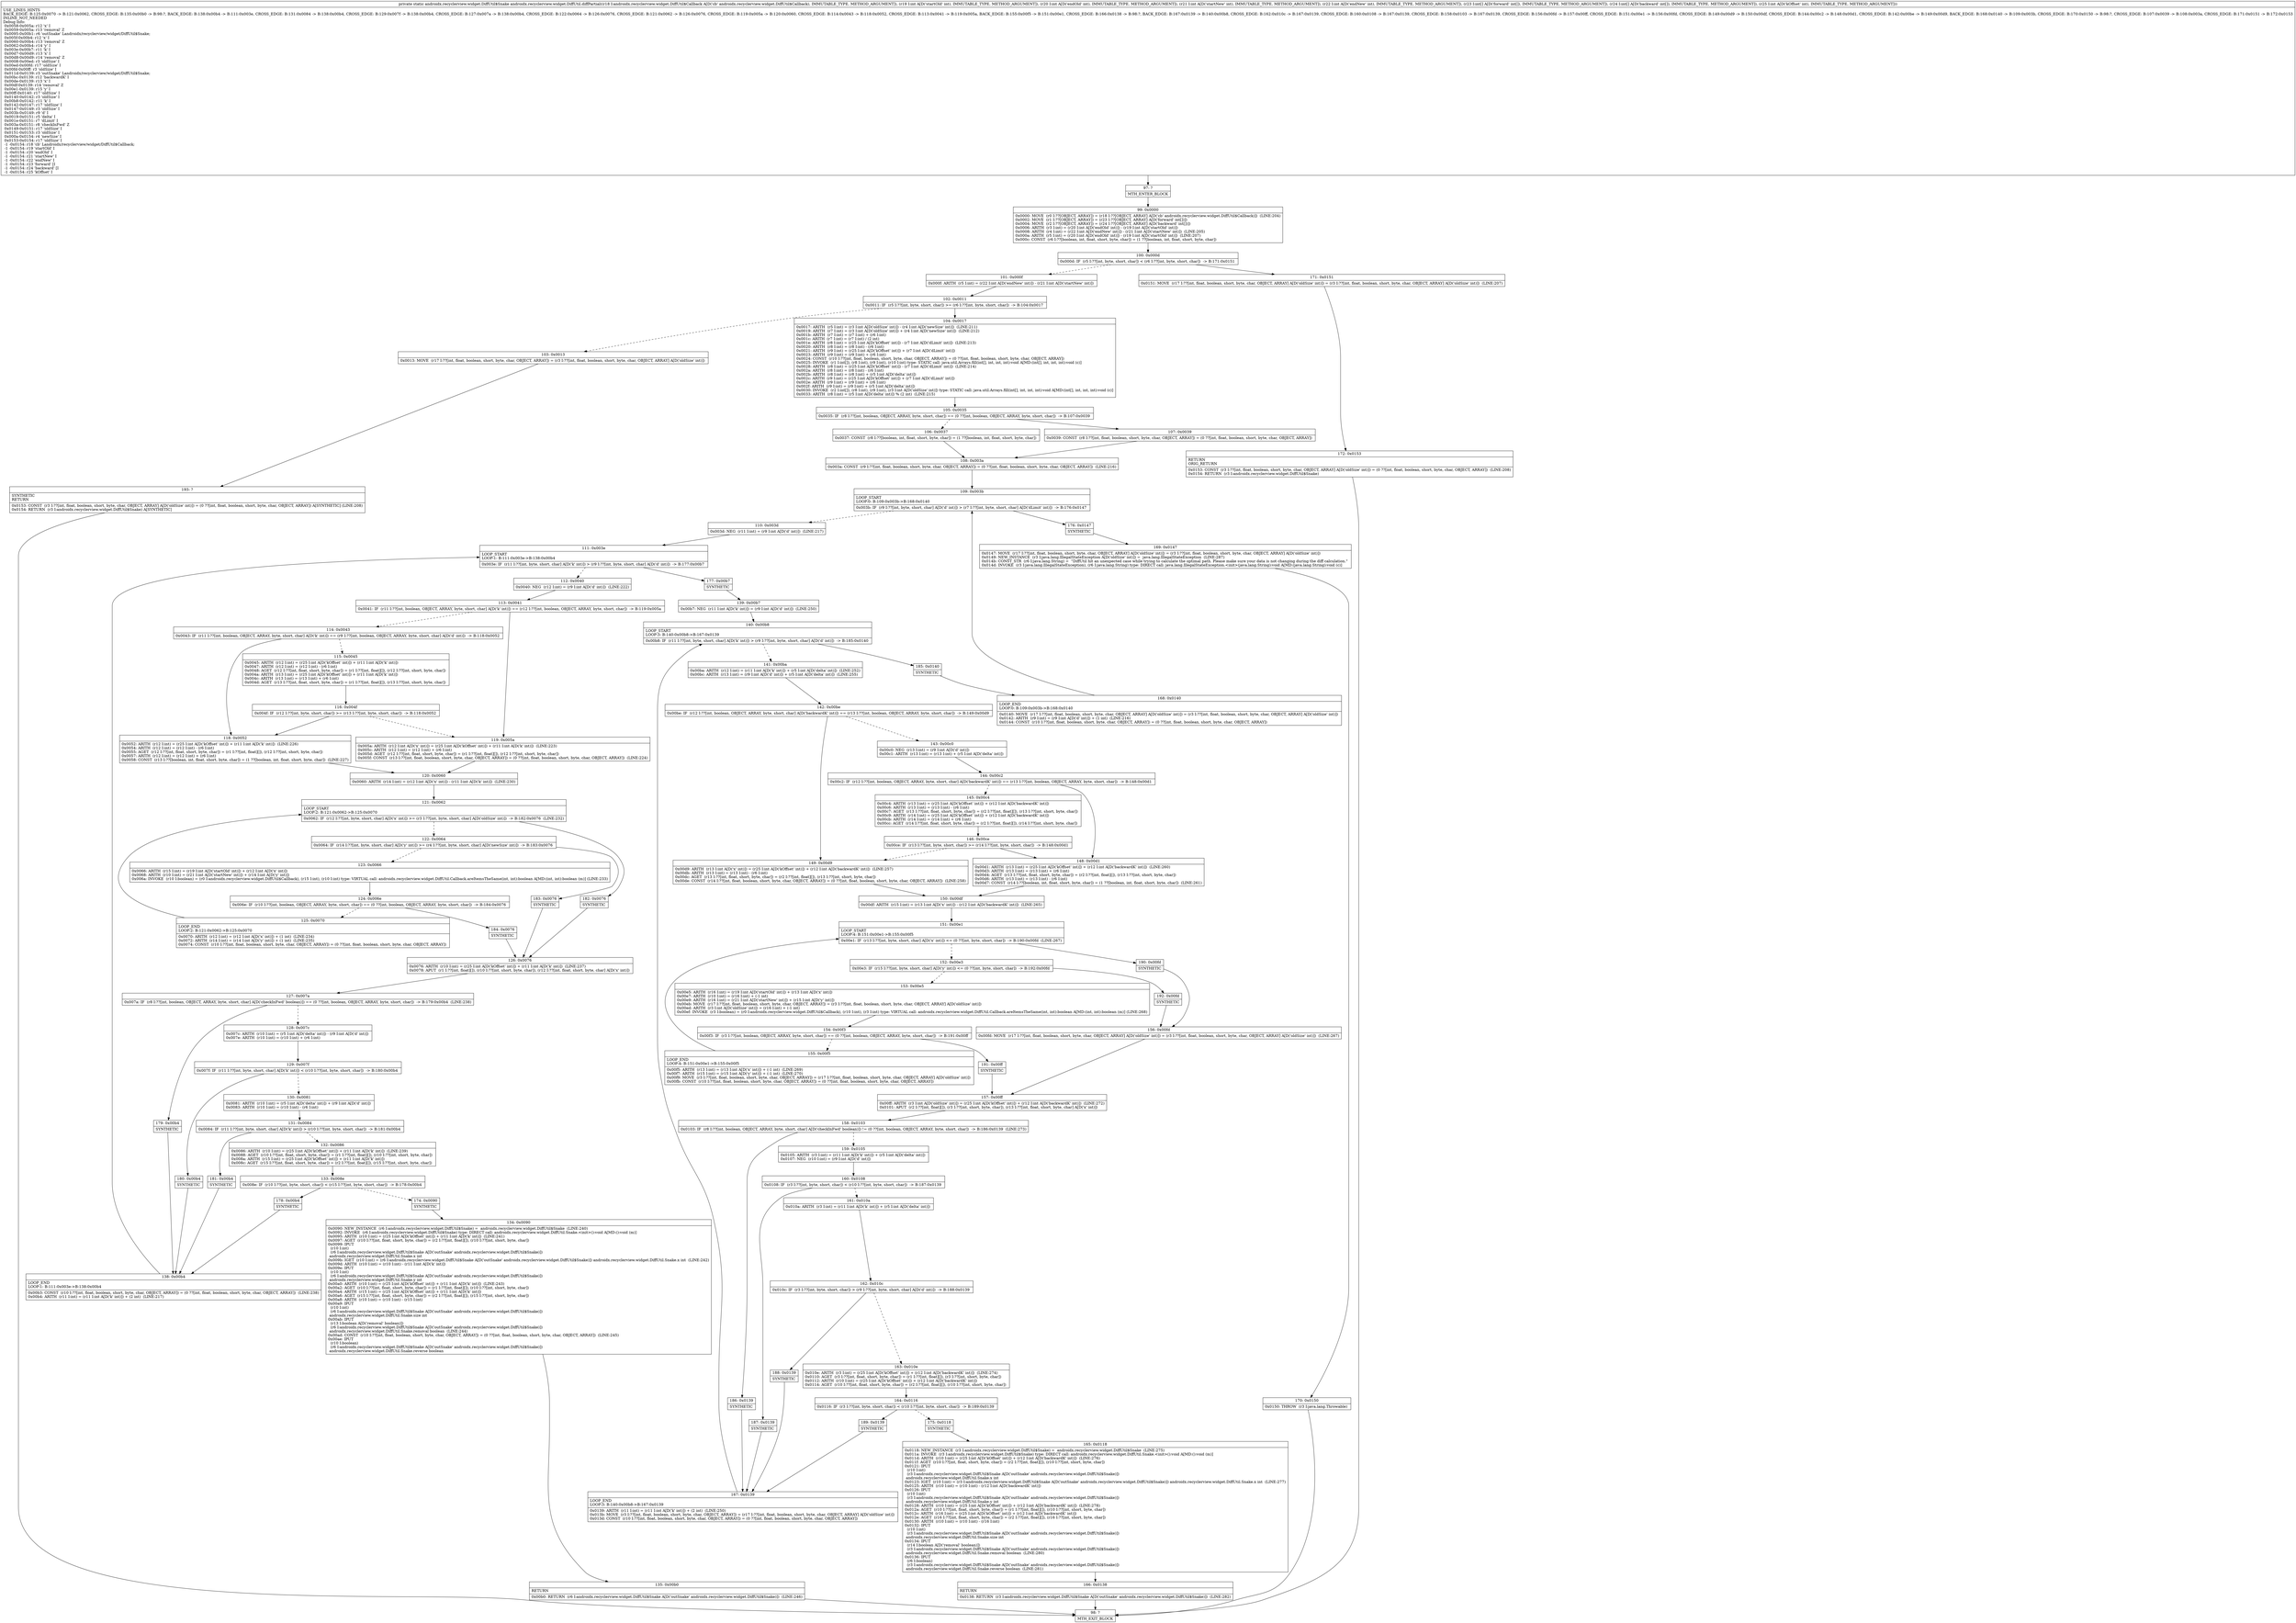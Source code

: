 digraph "CFG forandroidx.recyclerview.widget.DiffUtil.diffPartial(Landroidx\/recyclerview\/widget\/DiffUtil$Callback;IIII[I[II)Landroidx\/recyclerview\/widget\/DiffUtil$Snake;" {
Node_97 [shape=record,label="{97\:\ ?|MTH_ENTER_BLOCK\l}"];
Node_99 [shape=record,label="{99\:\ 0x0000|0x0000: MOVE  (r0 I:??[OBJECT, ARRAY]) = (r18 I:??[OBJECT, ARRAY] A[D('cb' androidx.recyclerview.widget.DiffUtil$Callback)])  (LINE:204)\l0x0002: MOVE  (r1 I:??[OBJECT, ARRAY]) = (r23 I:??[OBJECT, ARRAY] A[D('forward' int[])]) \l0x0004: MOVE  (r2 I:??[OBJECT, ARRAY]) = (r24 I:??[OBJECT, ARRAY] A[D('backward' int[])]) \l0x0006: ARITH  (r3 I:int) = (r20 I:int A[D('endOld' int)]) \- (r19 I:int A[D('startOld' int)]) \l0x0008: ARITH  (r4 I:int) = (r22 I:int A[D('endNew' int)]) \- (r21 I:int A[D('startNew' int)])  (LINE:205)\l0x000a: ARITH  (r5 I:int) = (r20 I:int A[D('endOld' int)]) \- (r19 I:int A[D('startOld' int)])  (LINE:207)\l0x000c: CONST  (r6 I:??[boolean, int, float, short, byte, char]) = (1 ??[boolean, int, float, short, byte, char]) \l}"];
Node_100 [shape=record,label="{100\:\ 0x000d|0x000d: IF  (r5 I:??[int, byte, short, char]) \< (r6 I:??[int, byte, short, char])  \-\> B:171:0x0151 \l}"];
Node_101 [shape=record,label="{101\:\ 0x000f|0x000f: ARITH  (r5 I:int) = (r22 I:int A[D('endNew' int)]) \- (r21 I:int A[D('startNew' int)]) \l}"];
Node_102 [shape=record,label="{102\:\ 0x0011|0x0011: IF  (r5 I:??[int, byte, short, char]) \>= (r6 I:??[int, byte, short, char])  \-\> B:104:0x0017 \l}"];
Node_103 [shape=record,label="{103\:\ 0x0013|0x0013: MOVE  (r17 I:??[int, float, boolean, short, byte, char, OBJECT, ARRAY]) = (r3 I:??[int, float, boolean, short, byte, char, OBJECT, ARRAY] A[D('oldSize' int)]) \l}"];
Node_193 [shape=record,label="{193\:\ ?|SYNTHETIC\lRETURN\l|0x0153: CONST  (r3 I:??[int, float, boolean, short, byte, char, OBJECT, ARRAY] A[D('oldSize' int)]) = (0 ??[int, float, boolean, short, byte, char, OBJECT, ARRAY]) A[SYNTHETIC] (LINE:208)\l0x0154: RETURN  (r3 I:androidx.recyclerview.widget.DiffUtil$Snake) A[SYNTHETIC]\l}"];
Node_98 [shape=record,label="{98\:\ ?|MTH_EXIT_BLOCK\l}"];
Node_104 [shape=record,label="{104\:\ 0x0017|0x0017: ARITH  (r5 I:int) = (r3 I:int A[D('oldSize' int)]) \- (r4 I:int A[D('newSize' int)])  (LINE:211)\l0x0019: ARITH  (r7 I:int) = (r3 I:int A[D('oldSize' int)]) + (r4 I:int A[D('newSize' int)])  (LINE:212)\l0x001b: ARITH  (r7 I:int) = (r7 I:int) + (r6 I:int) \l0x001c: ARITH  (r7 I:int) = (r7 I:int) \/ (2 int) \l0x001e: ARITH  (r8 I:int) = (r25 I:int A[D('kOffset' int)]) \- (r7 I:int A[D('dLimit' int)])  (LINE:213)\l0x0020: ARITH  (r8 I:int) = (r8 I:int) \- (r6 I:int) \l0x0021: ARITH  (r9 I:int) = (r25 I:int A[D('kOffset' int)]) + (r7 I:int A[D('dLimit' int)]) \l0x0023: ARITH  (r9 I:int) = (r9 I:int) + (r6 I:int) \l0x0024: CONST  (r10 I:??[int, float, boolean, short, byte, char, OBJECT, ARRAY]) = (0 ??[int, float, boolean, short, byte, char, OBJECT, ARRAY]) \l0x0025: INVOKE  (r1 I:int[]), (r8 I:int), (r9 I:int), (r10 I:int) type: STATIC call: java.util.Arrays.fill(int[], int, int, int):void A[MD:(int[], int, int, int):void (c)]\l0x0028: ARITH  (r8 I:int) = (r25 I:int A[D('kOffset' int)]) \- (r7 I:int A[D('dLimit' int)])  (LINE:214)\l0x002a: ARITH  (r8 I:int) = (r8 I:int) \- (r6 I:int) \l0x002b: ARITH  (r8 I:int) = (r8 I:int) + (r5 I:int A[D('delta' int)]) \l0x002c: ARITH  (r9 I:int) = (r25 I:int A[D('kOffset' int)]) + (r7 I:int A[D('dLimit' int)]) \l0x002e: ARITH  (r9 I:int) = (r9 I:int) + (r6 I:int) \l0x002f: ARITH  (r9 I:int) = (r9 I:int) + (r5 I:int A[D('delta' int)]) \l0x0030: INVOKE  (r2 I:int[]), (r8 I:int), (r9 I:int), (r3 I:int A[D('oldSize' int)]) type: STATIC call: java.util.Arrays.fill(int[], int, int, int):void A[MD:(int[], int, int, int):void (c)]\l0x0033: ARITH  (r8 I:int) = (r5 I:int A[D('delta' int)]) % (2 int)  (LINE:215)\l}"];
Node_105 [shape=record,label="{105\:\ 0x0035|0x0035: IF  (r8 I:??[int, boolean, OBJECT, ARRAY, byte, short, char]) == (0 ??[int, boolean, OBJECT, ARRAY, byte, short, char])  \-\> B:107:0x0039 \l}"];
Node_106 [shape=record,label="{106\:\ 0x0037|0x0037: CONST  (r8 I:??[boolean, int, float, short, byte, char]) = (1 ??[boolean, int, float, short, byte, char]) \l}"];
Node_108 [shape=record,label="{108\:\ 0x003a|0x003a: CONST  (r9 I:??[int, float, boolean, short, byte, char, OBJECT, ARRAY]) = (0 ??[int, float, boolean, short, byte, char, OBJECT, ARRAY])  (LINE:216)\l}"];
Node_109 [shape=record,label="{109\:\ 0x003b|LOOP_START\lLOOP:0: B:109:0x003b\-\>B:168:0x0140\l|0x003b: IF  (r9 I:??[int, byte, short, char] A[D('d' int)]) \> (r7 I:??[int, byte, short, char] A[D('dLimit' int)])  \-\> B:176:0x0147 \l}"];
Node_110 [shape=record,label="{110\:\ 0x003d|0x003d: NEG  (r11 I:int) = (r9 I:int A[D('d' int)])  (LINE:217)\l}"];
Node_111 [shape=record,label="{111\:\ 0x003e|LOOP_START\lLOOP:1: B:111:0x003e\-\>B:138:0x00b4\l|0x003e: IF  (r11 I:??[int, byte, short, char] A[D('k' int)]) \> (r9 I:??[int, byte, short, char] A[D('d' int)])  \-\> B:177:0x00b7 \l}"];
Node_112 [shape=record,label="{112\:\ 0x0040|0x0040: NEG  (r12 I:int) = (r9 I:int A[D('d' int)])  (LINE:222)\l}"];
Node_113 [shape=record,label="{113\:\ 0x0041|0x0041: IF  (r11 I:??[int, boolean, OBJECT, ARRAY, byte, short, char] A[D('k' int)]) == (r12 I:??[int, boolean, OBJECT, ARRAY, byte, short, char])  \-\> B:119:0x005a \l}"];
Node_114 [shape=record,label="{114\:\ 0x0043|0x0043: IF  (r11 I:??[int, boolean, OBJECT, ARRAY, byte, short, char] A[D('k' int)]) == (r9 I:??[int, boolean, OBJECT, ARRAY, byte, short, char] A[D('d' int)])  \-\> B:118:0x0052 \l}"];
Node_115 [shape=record,label="{115\:\ 0x0045|0x0045: ARITH  (r12 I:int) = (r25 I:int A[D('kOffset' int)]) + (r11 I:int A[D('k' int)]) \l0x0047: ARITH  (r12 I:int) = (r12 I:int) \- (r6 I:int) \l0x0048: AGET  (r12 I:??[int, float, short, byte, char]) = (r1 I:??[int, float][]), (r12 I:??[int, short, byte, char]) \l0x004a: ARITH  (r13 I:int) = (r25 I:int A[D('kOffset' int)]) + (r11 I:int A[D('k' int)]) \l0x004c: ARITH  (r13 I:int) = (r13 I:int) + (r6 I:int) \l0x004d: AGET  (r13 I:??[int, float, short, byte, char]) = (r1 I:??[int, float][]), (r13 I:??[int, short, byte, char]) \l}"];
Node_116 [shape=record,label="{116\:\ 0x004f|0x004f: IF  (r12 I:??[int, byte, short, char]) \>= (r13 I:??[int, byte, short, char])  \-\> B:118:0x0052 \l}"];
Node_118 [shape=record,label="{118\:\ 0x0052|0x0052: ARITH  (r12 I:int) = (r25 I:int A[D('kOffset' int)]) + (r11 I:int A[D('k' int)])  (LINE:226)\l0x0054: ARITH  (r12 I:int) = (r12 I:int) \- (r6 I:int) \l0x0055: AGET  (r12 I:??[int, float, short, byte, char]) = (r1 I:??[int, float][]), (r12 I:??[int, short, byte, char]) \l0x0057: ARITH  (r12 I:int) = (r12 I:int) + (r6 I:int) \l0x0058: CONST  (r13 I:??[boolean, int, float, short, byte, char]) = (1 ??[boolean, int, float, short, byte, char])  (LINE:227)\l}"];
Node_120 [shape=record,label="{120\:\ 0x0060|0x0060: ARITH  (r14 I:int) = (r12 I:int A[D('x' int)]) \- (r11 I:int A[D('k' int)])  (LINE:230)\l}"];
Node_121 [shape=record,label="{121\:\ 0x0062|LOOP_START\lLOOP:2: B:121:0x0062\-\>B:125:0x0070\l|0x0062: IF  (r12 I:??[int, byte, short, char] A[D('x' int)]) \>= (r3 I:??[int, byte, short, char] A[D('oldSize' int)])  \-\> B:182:0x0076  (LINE:232)\l}"];
Node_122 [shape=record,label="{122\:\ 0x0064|0x0064: IF  (r14 I:??[int, byte, short, char] A[D('y' int)]) \>= (r4 I:??[int, byte, short, char] A[D('newSize' int)])  \-\> B:183:0x0076 \l}"];
Node_123 [shape=record,label="{123\:\ 0x0066|0x0066: ARITH  (r15 I:int) = (r19 I:int A[D('startOld' int)]) + (r12 I:int A[D('x' int)]) \l0x0068: ARITH  (r10 I:int) = (r21 I:int A[D('startNew' int)]) + (r14 I:int A[D('y' int)]) \l0x006a: INVOKE  (r10 I:boolean) = (r0 I:androidx.recyclerview.widget.DiffUtil$Callback), (r15 I:int), (r10 I:int) type: VIRTUAL call: androidx.recyclerview.widget.DiffUtil.Callback.areItemsTheSame(int, int):boolean A[MD:(int, int):boolean (m)] (LINE:233)\l}"];
Node_124 [shape=record,label="{124\:\ 0x006e|0x006e: IF  (r10 I:??[int, boolean, OBJECT, ARRAY, byte, short, char]) == (0 ??[int, boolean, OBJECT, ARRAY, byte, short, char])  \-\> B:184:0x0076 \l}"];
Node_125 [shape=record,label="{125\:\ 0x0070|LOOP_END\lLOOP:2: B:121:0x0062\-\>B:125:0x0070\l|0x0070: ARITH  (r12 I:int) = (r12 I:int A[D('x' int)]) + (1 int)  (LINE:234)\l0x0072: ARITH  (r14 I:int) = (r14 I:int A[D('y' int)]) + (1 int)  (LINE:235)\l0x0074: CONST  (r10 I:??[int, float, boolean, short, byte, char, OBJECT, ARRAY]) = (0 ??[int, float, boolean, short, byte, char, OBJECT, ARRAY]) \l}"];
Node_184 [shape=record,label="{184\:\ 0x0076|SYNTHETIC\l}"];
Node_126 [shape=record,label="{126\:\ 0x0076|0x0076: ARITH  (r10 I:int) = (r25 I:int A[D('kOffset' int)]) + (r11 I:int A[D('k' int)])  (LINE:237)\l0x0078: APUT  (r1 I:??[int, float][]), (r10 I:??[int, short, byte, char]), (r12 I:??[int, float, short, byte, char] A[D('x' int)]) \l}"];
Node_127 [shape=record,label="{127\:\ 0x007a|0x007a: IF  (r8 I:??[int, boolean, OBJECT, ARRAY, byte, short, char] A[D('checkInFwd' boolean)]) == (0 ??[int, boolean, OBJECT, ARRAY, byte, short, char])  \-\> B:179:0x00b4  (LINE:238)\l}"];
Node_128 [shape=record,label="{128\:\ 0x007c|0x007c: ARITH  (r10 I:int) = (r5 I:int A[D('delta' int)]) \- (r9 I:int A[D('d' int)]) \l0x007e: ARITH  (r10 I:int) = (r10 I:int) + (r6 I:int) \l}"];
Node_129 [shape=record,label="{129\:\ 0x007f|0x007f: IF  (r11 I:??[int, byte, short, char] A[D('k' int)]) \< (r10 I:??[int, byte, short, char])  \-\> B:180:0x00b4 \l}"];
Node_130 [shape=record,label="{130\:\ 0x0081|0x0081: ARITH  (r10 I:int) = (r5 I:int A[D('delta' int)]) + (r9 I:int A[D('d' int)]) \l0x0083: ARITH  (r10 I:int) = (r10 I:int) \- (r6 I:int) \l}"];
Node_131 [shape=record,label="{131\:\ 0x0084|0x0084: IF  (r11 I:??[int, byte, short, char] A[D('k' int)]) \> (r10 I:??[int, byte, short, char])  \-\> B:181:0x00b4 \l}"];
Node_132 [shape=record,label="{132\:\ 0x0086|0x0086: ARITH  (r10 I:int) = (r25 I:int A[D('kOffset' int)]) + (r11 I:int A[D('k' int)])  (LINE:239)\l0x0088: AGET  (r10 I:??[int, float, short, byte, char]) = (r1 I:??[int, float][]), (r10 I:??[int, short, byte, char]) \l0x008a: ARITH  (r15 I:int) = (r25 I:int A[D('kOffset' int)]) + (r11 I:int A[D('k' int)]) \l0x008c: AGET  (r15 I:??[int, float, short, byte, char]) = (r2 I:??[int, float][]), (r15 I:??[int, short, byte, char]) \l}"];
Node_133 [shape=record,label="{133\:\ 0x008e|0x008e: IF  (r10 I:??[int, byte, short, char]) \< (r15 I:??[int, byte, short, char])  \-\> B:178:0x00b4 \l}"];
Node_174 [shape=record,label="{174\:\ 0x0090|SYNTHETIC\l}"];
Node_134 [shape=record,label="{134\:\ 0x0090|0x0090: NEW_INSTANCE  (r6 I:androidx.recyclerview.widget.DiffUtil$Snake) =  androidx.recyclerview.widget.DiffUtil$Snake  (LINE:240)\l0x0092: INVOKE  (r6 I:androidx.recyclerview.widget.DiffUtil$Snake) type: DIRECT call: androidx.recyclerview.widget.DiffUtil.Snake.\<init\>():void A[MD:():void (m)]\l0x0095: ARITH  (r10 I:int) = (r25 I:int A[D('kOffset' int)]) + (r11 I:int A[D('k' int)])  (LINE:241)\l0x0097: AGET  (r10 I:??[int, float, short, byte, char]) = (r2 I:??[int, float][]), (r10 I:??[int, short, byte, char]) \l0x0099: IPUT  \l  (r10 I:int)\l  (r6 I:androidx.recyclerview.widget.DiffUtil$Snake A[D('outSnake' androidx.recyclerview.widget.DiffUtil$Snake)])\l androidx.recyclerview.widget.DiffUtil.Snake.x int \l0x009b: IGET  (r10 I:int) = (r6 I:androidx.recyclerview.widget.DiffUtil$Snake A[D('outSnake' androidx.recyclerview.widget.DiffUtil$Snake)]) androidx.recyclerview.widget.DiffUtil.Snake.x int  (LINE:242)\l0x009d: ARITH  (r10 I:int) = (r10 I:int) \- (r11 I:int A[D('k' int)]) \l0x009e: IPUT  \l  (r10 I:int)\l  (r6 I:androidx.recyclerview.widget.DiffUtil$Snake A[D('outSnake' androidx.recyclerview.widget.DiffUtil$Snake)])\l androidx.recyclerview.widget.DiffUtil.Snake.y int \l0x00a0: ARITH  (r10 I:int) = (r25 I:int A[D('kOffset' int)]) + (r11 I:int A[D('k' int)])  (LINE:243)\l0x00a2: AGET  (r10 I:??[int, float, short, byte, char]) = (r1 I:??[int, float][]), (r10 I:??[int, short, byte, char]) \l0x00a4: ARITH  (r15 I:int) = (r25 I:int A[D('kOffset' int)]) + (r11 I:int A[D('k' int)]) \l0x00a6: AGET  (r15 I:??[int, float, short, byte, char]) = (r2 I:??[int, float][]), (r15 I:??[int, short, byte, char]) \l0x00a8: ARITH  (r10 I:int) = (r10 I:int) \- (r15 I:int) \l0x00a9: IPUT  \l  (r10 I:int)\l  (r6 I:androidx.recyclerview.widget.DiffUtil$Snake A[D('outSnake' androidx.recyclerview.widget.DiffUtil$Snake)])\l androidx.recyclerview.widget.DiffUtil.Snake.size int \l0x00ab: IPUT  \l  (r13 I:boolean A[D('removal' boolean)])\l  (r6 I:androidx.recyclerview.widget.DiffUtil$Snake A[D('outSnake' androidx.recyclerview.widget.DiffUtil$Snake)])\l androidx.recyclerview.widget.DiffUtil.Snake.removal boolean  (LINE:244)\l0x00ad: CONST  (r10 I:??[int, float, boolean, short, byte, char, OBJECT, ARRAY]) = (0 ??[int, float, boolean, short, byte, char, OBJECT, ARRAY])  (LINE:245)\l0x00ae: IPUT  \l  (r10 I:boolean)\l  (r6 I:androidx.recyclerview.widget.DiffUtil$Snake A[D('outSnake' androidx.recyclerview.widget.DiffUtil$Snake)])\l androidx.recyclerview.widget.DiffUtil.Snake.reverse boolean \l}"];
Node_135 [shape=record,label="{135\:\ 0x00b0|RETURN\l|0x00b0: RETURN  (r6 I:androidx.recyclerview.widget.DiffUtil$Snake A[D('outSnake' androidx.recyclerview.widget.DiffUtil$Snake)])  (LINE:246)\l}"];
Node_178 [shape=record,label="{178\:\ 0x00b4|SYNTHETIC\l}"];
Node_138 [shape=record,label="{138\:\ 0x00b4|LOOP_END\lLOOP:1: B:111:0x003e\-\>B:138:0x00b4\l|0x00b3: CONST  (r10 I:??[int, float, boolean, short, byte, char, OBJECT, ARRAY]) = (0 ??[int, float, boolean, short, byte, char, OBJECT, ARRAY])  (LINE:238)\l0x00b4: ARITH  (r11 I:int) = (r11 I:int A[D('k' int)]) + (2 int)  (LINE:217)\l}"];
Node_181 [shape=record,label="{181\:\ 0x00b4|SYNTHETIC\l}"];
Node_180 [shape=record,label="{180\:\ 0x00b4|SYNTHETIC\l}"];
Node_179 [shape=record,label="{179\:\ 0x00b4|SYNTHETIC\l}"];
Node_183 [shape=record,label="{183\:\ 0x0076|SYNTHETIC\l}"];
Node_182 [shape=record,label="{182\:\ 0x0076|SYNTHETIC\l}"];
Node_119 [shape=record,label="{119\:\ 0x005a|0x005a: ARITH  (r12 I:int A[D('x' int)]) = (r25 I:int A[D('kOffset' int)]) + (r11 I:int A[D('k' int)])  (LINE:223)\l0x005c: ARITH  (r12 I:int) = (r12 I:int) + (r6 I:int) \l0x005d: AGET  (r12 I:??[int, float, short, byte, char]) = (r1 I:??[int, float][]), (r12 I:??[int, short, byte, char]) \l0x005f: CONST  (r13 I:??[int, float, boolean, short, byte, char, OBJECT, ARRAY]) = (0 ??[int, float, boolean, short, byte, char, OBJECT, ARRAY])  (LINE:224)\l}"];
Node_177 [shape=record,label="{177\:\ 0x00b7|SYNTHETIC\l}"];
Node_139 [shape=record,label="{139\:\ 0x00b7|0x00b7: NEG  (r11 I:int A[D('k' int)]) = (r9 I:int A[D('d' int)])  (LINE:250)\l}"];
Node_140 [shape=record,label="{140\:\ 0x00b8|LOOP_START\lLOOP:3: B:140:0x00b8\-\>B:167:0x0139\l|0x00b8: IF  (r11 I:??[int, byte, short, char] A[D('k' int)]) \> (r9 I:??[int, byte, short, char] A[D('d' int)])  \-\> B:185:0x0140 \l}"];
Node_141 [shape=record,label="{141\:\ 0x00ba|0x00ba: ARITH  (r12 I:int) = (r11 I:int A[D('k' int)]) + (r5 I:int A[D('delta' int)])  (LINE:252)\l0x00bc: ARITH  (r13 I:int) = (r9 I:int A[D('d' int)]) + (r5 I:int A[D('delta' int)])  (LINE:255)\l}"];
Node_142 [shape=record,label="{142\:\ 0x00be|0x00be: IF  (r12 I:??[int, boolean, OBJECT, ARRAY, byte, short, char] A[D('backwardK' int)]) == (r13 I:??[int, boolean, OBJECT, ARRAY, byte, short, char])  \-\> B:149:0x00d9 \l}"];
Node_143 [shape=record,label="{143\:\ 0x00c0|0x00c0: NEG  (r13 I:int) = (r9 I:int A[D('d' int)]) \l0x00c1: ARITH  (r13 I:int) = (r13 I:int) + (r5 I:int A[D('delta' int)]) \l}"];
Node_144 [shape=record,label="{144\:\ 0x00c2|0x00c2: IF  (r12 I:??[int, boolean, OBJECT, ARRAY, byte, short, char] A[D('backwardK' int)]) == (r13 I:??[int, boolean, OBJECT, ARRAY, byte, short, char])  \-\> B:148:0x00d1 \l}"];
Node_145 [shape=record,label="{145\:\ 0x00c4|0x00c4: ARITH  (r13 I:int) = (r25 I:int A[D('kOffset' int)]) + (r12 I:int A[D('backwardK' int)]) \l0x00c6: ARITH  (r13 I:int) = (r13 I:int) \- (r6 I:int) \l0x00c7: AGET  (r13 I:??[int, float, short, byte, char]) = (r2 I:??[int, float][]), (r13 I:??[int, short, byte, char]) \l0x00c9: ARITH  (r14 I:int) = (r25 I:int A[D('kOffset' int)]) + (r12 I:int A[D('backwardK' int)]) \l0x00cb: ARITH  (r14 I:int) = (r14 I:int) + (r6 I:int) \l0x00cc: AGET  (r14 I:??[int, float, short, byte, char]) = (r2 I:??[int, float][]), (r14 I:??[int, short, byte, char]) \l}"];
Node_146 [shape=record,label="{146\:\ 0x00ce|0x00ce: IF  (r13 I:??[int, byte, short, char]) \>= (r14 I:??[int, byte, short, char])  \-\> B:148:0x00d1 \l}"];
Node_148 [shape=record,label="{148\:\ 0x00d1|0x00d1: ARITH  (r13 I:int) = (r25 I:int A[D('kOffset' int)]) + (r12 I:int A[D('backwardK' int)])  (LINE:260)\l0x00d3: ARITH  (r13 I:int) = (r13 I:int) + (r6 I:int) \l0x00d4: AGET  (r13 I:??[int, float, short, byte, char]) = (r2 I:??[int, float][]), (r13 I:??[int, short, byte, char]) \l0x00d6: ARITH  (r13 I:int) = (r13 I:int) \- (r6 I:int) \l0x00d7: CONST  (r14 I:??[boolean, int, float, short, byte, char]) = (1 ??[boolean, int, float, short, byte, char])  (LINE:261)\l}"];
Node_150 [shape=record,label="{150\:\ 0x00df|0x00df: ARITH  (r15 I:int) = (r13 I:int A[D('x' int)]) \- (r12 I:int A[D('backwardK' int)])  (LINE:265)\l}"];
Node_151 [shape=record,label="{151\:\ 0x00e1|LOOP_START\lLOOP:4: B:151:0x00e1\-\>B:155:0x00f5\l|0x00e1: IF  (r13 I:??[int, byte, short, char] A[D('x' int)]) \<= (0 ??[int, byte, short, char])  \-\> B:190:0x00fd  (LINE:267)\l}"];
Node_152 [shape=record,label="{152\:\ 0x00e3|0x00e3: IF  (r15 I:??[int, byte, short, char] A[D('y' int)]) \<= (0 ??[int, byte, short, char])  \-\> B:192:0x00fd \l}"];
Node_153 [shape=record,label="{153\:\ 0x00e5|0x00e5: ARITH  (r16 I:int) = (r19 I:int A[D('startOld' int)]) + (r13 I:int A[D('x' int)]) \l0x00e7: ARITH  (r10 I:int) = (r16 I:int) + (\-1 int) \l0x00e9: ARITH  (r16 I:int) = (r21 I:int A[D('startNew' int)]) + (r15 I:int A[D('y' int)]) \l0x00eb: MOVE  (r17 I:??[int, float, boolean, short, byte, char, OBJECT, ARRAY]) = (r3 I:??[int, float, boolean, short, byte, char, OBJECT, ARRAY] A[D('oldSize' int)]) \l0x00ed: ARITH  (r3 I:int A[D('oldSize' int)]) = (r16 I:int) + (\-1 int) \l0x00ef: INVOKE  (r3 I:boolean) = (r0 I:androidx.recyclerview.widget.DiffUtil$Callback), (r10 I:int), (r3 I:int) type: VIRTUAL call: androidx.recyclerview.widget.DiffUtil.Callback.areItemsTheSame(int, int):boolean A[MD:(int, int):boolean (m)] (LINE:268)\l}"];
Node_154 [shape=record,label="{154\:\ 0x00f3|0x00f3: IF  (r3 I:??[int, boolean, OBJECT, ARRAY, byte, short, char]) == (0 ??[int, boolean, OBJECT, ARRAY, byte, short, char])  \-\> B:191:0x00ff \l}"];
Node_155 [shape=record,label="{155\:\ 0x00f5|LOOP_END\lLOOP:4: B:151:0x00e1\-\>B:155:0x00f5\l|0x00f5: ARITH  (r13 I:int) = (r13 I:int A[D('x' int)]) + (\-1 int)  (LINE:269)\l0x00f7: ARITH  (r15 I:int) = (r15 I:int A[D('y' int)]) + (\-1 int)  (LINE:270)\l0x00f9: MOVE  (r3 I:??[int, float, boolean, short, byte, char, OBJECT, ARRAY]) = (r17 I:??[int, float, boolean, short, byte, char, OBJECT, ARRAY] A[D('oldSize' int)]) \l0x00fb: CONST  (r10 I:??[int, float, boolean, short, byte, char, OBJECT, ARRAY]) = (0 ??[int, float, boolean, short, byte, char, OBJECT, ARRAY]) \l}"];
Node_191 [shape=record,label="{191\:\ 0x00ff|SYNTHETIC\l}"];
Node_157 [shape=record,label="{157\:\ 0x00ff|0x00ff: ARITH  (r3 I:int A[D('oldSize' int)]) = (r25 I:int A[D('kOffset' int)]) + (r12 I:int A[D('backwardK' int)])  (LINE:272)\l0x0101: APUT  (r2 I:??[int, float][]), (r3 I:??[int, short, byte, char]), (r13 I:??[int, float, short, byte, char] A[D('x' int)]) \l}"];
Node_158 [shape=record,label="{158\:\ 0x0103|0x0103: IF  (r8 I:??[int, boolean, OBJECT, ARRAY, byte, short, char] A[D('checkInFwd' boolean)]) != (0 ??[int, boolean, OBJECT, ARRAY, byte, short, char])  \-\> B:186:0x0139  (LINE:273)\l}"];
Node_159 [shape=record,label="{159\:\ 0x0105|0x0105: ARITH  (r3 I:int) = (r11 I:int A[D('k' int)]) + (r5 I:int A[D('delta' int)]) \l0x0107: NEG  (r10 I:int) = (r9 I:int A[D('d' int)]) \l}"];
Node_160 [shape=record,label="{160\:\ 0x0108|0x0108: IF  (r3 I:??[int, byte, short, char]) \< (r10 I:??[int, byte, short, char])  \-\> B:187:0x0139 \l}"];
Node_161 [shape=record,label="{161\:\ 0x010a|0x010a: ARITH  (r3 I:int) = (r11 I:int A[D('k' int)]) + (r5 I:int A[D('delta' int)]) \l}"];
Node_162 [shape=record,label="{162\:\ 0x010c|0x010c: IF  (r3 I:??[int, byte, short, char]) \> (r9 I:??[int, byte, short, char] A[D('d' int)])  \-\> B:188:0x0139 \l}"];
Node_163 [shape=record,label="{163\:\ 0x010e|0x010e: ARITH  (r3 I:int) = (r25 I:int A[D('kOffset' int)]) + (r12 I:int A[D('backwardK' int)])  (LINE:274)\l0x0110: AGET  (r3 I:??[int, float, short, byte, char]) = (r1 I:??[int, float][]), (r3 I:??[int, short, byte, char]) \l0x0112: ARITH  (r10 I:int) = (r25 I:int A[D('kOffset' int)]) + (r12 I:int A[D('backwardK' int)]) \l0x0114: AGET  (r10 I:??[int, float, short, byte, char]) = (r2 I:??[int, float][]), (r10 I:??[int, short, byte, char]) \l}"];
Node_164 [shape=record,label="{164\:\ 0x0116|0x0116: IF  (r3 I:??[int, byte, short, char]) \< (r10 I:??[int, byte, short, char])  \-\> B:189:0x0139 \l}"];
Node_175 [shape=record,label="{175\:\ 0x0118|SYNTHETIC\l}"];
Node_165 [shape=record,label="{165\:\ 0x0118|0x0118: NEW_INSTANCE  (r3 I:androidx.recyclerview.widget.DiffUtil$Snake) =  androidx.recyclerview.widget.DiffUtil$Snake  (LINE:275)\l0x011a: INVOKE  (r3 I:androidx.recyclerview.widget.DiffUtil$Snake) type: DIRECT call: androidx.recyclerview.widget.DiffUtil.Snake.\<init\>():void A[MD:():void (m)]\l0x011d: ARITH  (r10 I:int) = (r25 I:int A[D('kOffset' int)]) + (r12 I:int A[D('backwardK' int)])  (LINE:276)\l0x011f: AGET  (r10 I:??[int, float, short, byte, char]) = (r2 I:??[int, float][]), (r10 I:??[int, short, byte, char]) \l0x0121: IPUT  \l  (r10 I:int)\l  (r3 I:androidx.recyclerview.widget.DiffUtil$Snake A[D('outSnake' androidx.recyclerview.widget.DiffUtil$Snake)])\l androidx.recyclerview.widget.DiffUtil.Snake.x int \l0x0123: IGET  (r10 I:int) = (r3 I:androidx.recyclerview.widget.DiffUtil$Snake A[D('outSnake' androidx.recyclerview.widget.DiffUtil$Snake)]) androidx.recyclerview.widget.DiffUtil.Snake.x int  (LINE:277)\l0x0125: ARITH  (r10 I:int) = (r10 I:int) \- (r12 I:int A[D('backwardK' int)]) \l0x0126: IPUT  \l  (r10 I:int)\l  (r3 I:androidx.recyclerview.widget.DiffUtil$Snake A[D('outSnake' androidx.recyclerview.widget.DiffUtil$Snake)])\l androidx.recyclerview.widget.DiffUtil.Snake.y int \l0x0128: ARITH  (r10 I:int) = (r25 I:int A[D('kOffset' int)]) + (r12 I:int A[D('backwardK' int)])  (LINE:278)\l0x012a: AGET  (r10 I:??[int, float, short, byte, char]) = (r1 I:??[int, float][]), (r10 I:??[int, short, byte, char]) \l0x012c: ARITH  (r16 I:int) = (r25 I:int A[D('kOffset' int)]) + (r12 I:int A[D('backwardK' int)]) \l0x012e: AGET  (r16 I:??[int, float, short, byte, char]) = (r2 I:??[int, float][]), (r16 I:??[int, short, byte, char]) \l0x0130: ARITH  (r10 I:int) = (r10 I:int) \- (r16 I:int) \l0x0132: IPUT  \l  (r10 I:int)\l  (r3 I:androidx.recyclerview.widget.DiffUtil$Snake A[D('outSnake' androidx.recyclerview.widget.DiffUtil$Snake)])\l androidx.recyclerview.widget.DiffUtil.Snake.size int \l0x0134: IPUT  \l  (r14 I:boolean A[D('removal' boolean)])\l  (r3 I:androidx.recyclerview.widget.DiffUtil$Snake A[D('outSnake' androidx.recyclerview.widget.DiffUtil$Snake)])\l androidx.recyclerview.widget.DiffUtil.Snake.removal boolean  (LINE:280)\l0x0136: IPUT  \l  (r6 I:boolean)\l  (r3 I:androidx.recyclerview.widget.DiffUtil$Snake A[D('outSnake' androidx.recyclerview.widget.DiffUtil$Snake)])\l androidx.recyclerview.widget.DiffUtil.Snake.reverse boolean  (LINE:281)\l}"];
Node_166 [shape=record,label="{166\:\ 0x0138|RETURN\l|0x0138: RETURN  (r3 I:androidx.recyclerview.widget.DiffUtil$Snake A[D('outSnake' androidx.recyclerview.widget.DiffUtil$Snake)])  (LINE:282)\l}"];
Node_189 [shape=record,label="{189\:\ 0x0139|SYNTHETIC\l}"];
Node_167 [shape=record,label="{167\:\ 0x0139|LOOP_END\lLOOP:3: B:140:0x00b8\-\>B:167:0x0139\l|0x0139: ARITH  (r11 I:int) = (r11 I:int A[D('k' int)]) + (2 int)  (LINE:250)\l0x013b: MOVE  (r3 I:??[int, float, boolean, short, byte, char, OBJECT, ARRAY]) = (r17 I:??[int, float, boolean, short, byte, char, OBJECT, ARRAY] A[D('oldSize' int)]) \l0x013d: CONST  (r10 I:??[int, float, boolean, short, byte, char, OBJECT, ARRAY]) = (0 ??[int, float, boolean, short, byte, char, OBJECT, ARRAY]) \l}"];
Node_188 [shape=record,label="{188\:\ 0x0139|SYNTHETIC\l}"];
Node_187 [shape=record,label="{187\:\ 0x0139|SYNTHETIC\l}"];
Node_186 [shape=record,label="{186\:\ 0x0139|SYNTHETIC\l}"];
Node_192 [shape=record,label="{192\:\ 0x00fd|SYNTHETIC\l}"];
Node_156 [shape=record,label="{156\:\ 0x00fd|0x00fd: MOVE  (r17 I:??[int, float, boolean, short, byte, char, OBJECT, ARRAY] A[D('oldSize' int)]) = (r3 I:??[int, float, boolean, short, byte, char, OBJECT, ARRAY] A[D('oldSize' int)])  (LINE:267)\l}"];
Node_190 [shape=record,label="{190\:\ 0x00fd|SYNTHETIC\l}"];
Node_149 [shape=record,label="{149\:\ 0x00d9|0x00d9: ARITH  (r13 I:int A[D('x' int)]) = (r25 I:int A[D('kOffset' int)]) + (r12 I:int A[D('backwardK' int)])  (LINE:257)\l0x00db: ARITH  (r13 I:int) = (r13 I:int) \- (r6 I:int) \l0x00dc: AGET  (r13 I:??[int, float, short, byte, char]) = (r2 I:??[int, float][]), (r13 I:??[int, short, byte, char]) \l0x00de: CONST  (r14 I:??[int, float, boolean, short, byte, char, OBJECT, ARRAY]) = (0 ??[int, float, boolean, short, byte, char, OBJECT, ARRAY])  (LINE:258)\l}"];
Node_185 [shape=record,label="{185\:\ 0x0140|SYNTHETIC\l}"];
Node_168 [shape=record,label="{168\:\ 0x0140|LOOP_END\lLOOP:0: B:109:0x003b\-\>B:168:0x0140\l|0x0140: MOVE  (r17 I:??[int, float, boolean, short, byte, char, OBJECT, ARRAY] A[D('oldSize' int)]) = (r3 I:??[int, float, boolean, short, byte, char, OBJECT, ARRAY] A[D('oldSize' int)]) \l0x0142: ARITH  (r9 I:int) = (r9 I:int A[D('d' int)]) + (1 int)  (LINE:216)\l0x0144: CONST  (r10 I:??[int, float, boolean, short, byte, char, OBJECT, ARRAY]) = (0 ??[int, float, boolean, short, byte, char, OBJECT, ARRAY]) \l}"];
Node_176 [shape=record,label="{176\:\ 0x0147|SYNTHETIC\l}"];
Node_169 [shape=record,label="{169\:\ 0x0147|0x0147: MOVE  (r17 I:??[int, float, boolean, short, byte, char, OBJECT, ARRAY] A[D('oldSize' int)]) = (r3 I:??[int, float, boolean, short, byte, char, OBJECT, ARRAY] A[D('oldSize' int)]) \l0x0149: NEW_INSTANCE  (r3 I:java.lang.IllegalStateException A[D('oldSize' int)]) =  java.lang.IllegalStateException  (LINE:287)\l0x014b: CONST_STR  (r6 I:java.lang.String) =  \"DiffUtil hit an unexpected case while trying to calculate the optimal path. Please make sure your data is not changing during the diff calculation.\" \l0x014d: INVOKE  (r3 I:java.lang.IllegalStateException), (r6 I:java.lang.String) type: DIRECT call: java.lang.IllegalStateException.\<init\>(java.lang.String):void A[MD:(java.lang.String):void (c)]\l}"];
Node_170 [shape=record,label="{170\:\ 0x0150|0x0150: THROW  (r3 I:java.lang.Throwable) \l}"];
Node_107 [shape=record,label="{107\:\ 0x0039|0x0039: CONST  (r8 I:??[int, float, boolean, short, byte, char, OBJECT, ARRAY]) = (0 ??[int, float, boolean, short, byte, char, OBJECT, ARRAY]) \l}"];
Node_171 [shape=record,label="{171\:\ 0x0151|0x0151: MOVE  (r17 I:??[int, float, boolean, short, byte, char, OBJECT, ARRAY] A[D('oldSize' int)]) = (r3 I:??[int, float, boolean, short, byte, char, OBJECT, ARRAY] A[D('oldSize' int)])  (LINE:207)\l}"];
Node_172 [shape=record,label="{172\:\ 0x0153|RETURN\lORIG_RETURN\l|0x0153: CONST  (r3 I:??[int, float, boolean, short, byte, char, OBJECT, ARRAY] A[D('oldSize' int)]) = (0 ??[int, float, boolean, short, byte, char, OBJECT, ARRAY])  (LINE:208)\l0x0154: RETURN  (r3 I:androidx.recyclerview.widget.DiffUtil$Snake) \l}"];
MethodNode[shape=record,label="{private static androidx.recyclerview.widget.DiffUtil$Snake androidx.recyclerview.widget.DiffUtil.diffPartial((r18 I:androidx.recyclerview.widget.DiffUtil$Callback A[D('cb' androidx.recyclerview.widget.DiffUtil$Callback), IMMUTABLE_TYPE, METHOD_ARGUMENT]), (r19 I:int A[D('startOld' int), IMMUTABLE_TYPE, METHOD_ARGUMENT]), (r20 I:int A[D('endOld' int), IMMUTABLE_TYPE, METHOD_ARGUMENT]), (r21 I:int A[D('startNew' int), IMMUTABLE_TYPE, METHOD_ARGUMENT]), (r22 I:int A[D('endNew' int), IMMUTABLE_TYPE, METHOD_ARGUMENT]), (r23 I:int[] A[D('forward' int[]), IMMUTABLE_TYPE, METHOD_ARGUMENT]), (r24 I:int[] A[D('backward' int[]), IMMUTABLE_TYPE, METHOD_ARGUMENT]), (r25 I:int A[D('kOffset' int), IMMUTABLE_TYPE, METHOD_ARGUMENT]))  | USE_LINES_HINTS\lBACK_EDGE: B:125:0x0070 \-\> B:121:0x0062, CROSS_EDGE: B:135:0x00b0 \-\> B:98:?, BACK_EDGE: B:138:0x00b4 \-\> B:111:0x003e, CROSS_EDGE: B:131:0x0084 \-\> B:138:0x00b4, CROSS_EDGE: B:129:0x007f \-\> B:138:0x00b4, CROSS_EDGE: B:127:0x007a \-\> B:138:0x00b4, CROSS_EDGE: B:122:0x0064 \-\> B:126:0x0076, CROSS_EDGE: B:121:0x0062 \-\> B:126:0x0076, CROSS_EDGE: B:119:0x005a \-\> B:120:0x0060, CROSS_EDGE: B:114:0x0043 \-\> B:118:0x0052, CROSS_EDGE: B:113:0x0041 \-\> B:119:0x005a, BACK_EDGE: B:155:0x00f5 \-\> B:151:0x00e1, CROSS_EDGE: B:166:0x0138 \-\> B:98:?, BACK_EDGE: B:167:0x0139 \-\> B:140:0x00b8, CROSS_EDGE: B:162:0x010c \-\> B:167:0x0139, CROSS_EDGE: B:160:0x0108 \-\> B:167:0x0139, CROSS_EDGE: B:158:0x0103 \-\> B:167:0x0139, CROSS_EDGE: B:156:0x00fd \-\> B:157:0x00ff, CROSS_EDGE: B:151:0x00e1 \-\> B:156:0x00fd, CROSS_EDGE: B:149:0x00d9 \-\> B:150:0x00df, CROSS_EDGE: B:144:0x00c2 \-\> B:148:0x00d1, CROSS_EDGE: B:142:0x00be \-\> B:149:0x00d9, BACK_EDGE: B:168:0x0140 \-\> B:109:0x003b, CROSS_EDGE: B:170:0x0150 \-\> B:98:?, CROSS_EDGE: B:107:0x0039 \-\> B:108:0x003a, CROSS_EDGE: B:171:0x0151 \-\> B:172:0x0153\lINLINE_NOT_NEEDED\lDebug Info:\l  0x0058\-0x005a: r12 'x' I\l  0x0059\-0x005a: r13 'removal' Z\l  0x0095\-0x00b1: r6 'outSnake' Landroidx\/recyclerview\/widget\/DiffUtil$Snake;\l  0x005f\-0x00b4: r12 'x' I\l  0x0060\-0x00b4: r13 'removal' Z\l  0x0062\-0x00b4: r14 'y' I\l  0x003e\-0x00b7: r11 'k' I\l  0x00d7\-0x00d9: r13 'x' I\l  0x00d8\-0x00d9: r14 'removal' Z\l  0x0008\-0x00ed: r3 'oldSize' I\l  0x00ed\-0x00fd: r17 'oldSize' I\l  0x00fd\-0x00ff: r3 'oldSize' I\l  0x011d\-0x0139: r3 'outSnake' Landroidx\/recyclerview\/widget\/DiffUtil$Snake;\l  0x00bc\-0x0139: r12 'backwardK' I\l  0x00de\-0x0139: r13 'x' I\l  0x00df\-0x0139: r14 'removal' Z\l  0x00e1\-0x0139: r15 'y' I\l  0x00ff\-0x0140: r17 'oldSize' I\l  0x0140\-0x0142: r3 'oldSize' I\l  0x00b8\-0x0142: r11 'k' I\l  0x0142\-0x0147: r17 'oldSize' I\l  0x0147\-0x0149: r3 'oldSize' I\l  0x003b\-0x0149: r9 'd' I\l  0x0019\-0x0151: r5 'delta' I\l  0x001e\-0x0151: r7 'dLimit' I\l  0x003a\-0x0151: r8 'checkInFwd' Z\l  0x0149\-0x0151: r17 'oldSize' I\l  0x0151\-0x0153: r3 'oldSize' I\l  0x000a\-0x0154: r4 'newSize' I\l  0x0153\-0x0154: r17 'oldSize' I\l  \-1 \-0x0154: r18 'cb' Landroidx\/recyclerview\/widget\/DiffUtil$Callback;\l  \-1 \-0x0154: r19 'startOld' I\l  \-1 \-0x0154: r20 'endOld' I\l  \-1 \-0x0154: r21 'startNew' I\l  \-1 \-0x0154: r22 'endNew' I\l  \-1 \-0x0154: r23 'forward' [I\l  \-1 \-0x0154: r24 'backward' [I\l  \-1 \-0x0154: r25 'kOffset' I\l}"];
MethodNode -> Node_97;Node_97 -> Node_99;
Node_99 -> Node_100;
Node_100 -> Node_101[style=dashed];
Node_100 -> Node_171;
Node_101 -> Node_102;
Node_102 -> Node_103[style=dashed];
Node_102 -> Node_104;
Node_103 -> Node_193;
Node_193 -> Node_98;
Node_104 -> Node_105;
Node_105 -> Node_106[style=dashed];
Node_105 -> Node_107;
Node_106 -> Node_108;
Node_108 -> Node_109;
Node_109 -> Node_110[style=dashed];
Node_109 -> Node_176;
Node_110 -> Node_111;
Node_111 -> Node_112[style=dashed];
Node_111 -> Node_177;
Node_112 -> Node_113;
Node_113 -> Node_114[style=dashed];
Node_113 -> Node_119;
Node_114 -> Node_115[style=dashed];
Node_114 -> Node_118;
Node_115 -> Node_116;
Node_116 -> Node_118;
Node_116 -> Node_119[style=dashed];
Node_118 -> Node_120;
Node_120 -> Node_121;
Node_121 -> Node_122[style=dashed];
Node_121 -> Node_182;
Node_122 -> Node_123[style=dashed];
Node_122 -> Node_183;
Node_123 -> Node_124;
Node_124 -> Node_125[style=dashed];
Node_124 -> Node_184;
Node_125 -> Node_121;
Node_184 -> Node_126;
Node_126 -> Node_127;
Node_127 -> Node_128[style=dashed];
Node_127 -> Node_179;
Node_128 -> Node_129;
Node_129 -> Node_130[style=dashed];
Node_129 -> Node_180;
Node_130 -> Node_131;
Node_131 -> Node_132[style=dashed];
Node_131 -> Node_181;
Node_132 -> Node_133;
Node_133 -> Node_174[style=dashed];
Node_133 -> Node_178;
Node_174 -> Node_134;
Node_134 -> Node_135;
Node_135 -> Node_98;
Node_178 -> Node_138;
Node_138 -> Node_111;
Node_181 -> Node_138;
Node_180 -> Node_138;
Node_179 -> Node_138;
Node_183 -> Node_126;
Node_182 -> Node_126;
Node_119 -> Node_120;
Node_177 -> Node_139;
Node_139 -> Node_140;
Node_140 -> Node_141[style=dashed];
Node_140 -> Node_185;
Node_141 -> Node_142;
Node_142 -> Node_143[style=dashed];
Node_142 -> Node_149;
Node_143 -> Node_144;
Node_144 -> Node_145[style=dashed];
Node_144 -> Node_148;
Node_145 -> Node_146;
Node_146 -> Node_148;
Node_146 -> Node_149[style=dashed];
Node_148 -> Node_150;
Node_150 -> Node_151;
Node_151 -> Node_152[style=dashed];
Node_151 -> Node_190;
Node_152 -> Node_153[style=dashed];
Node_152 -> Node_192;
Node_153 -> Node_154;
Node_154 -> Node_155[style=dashed];
Node_154 -> Node_191;
Node_155 -> Node_151;
Node_191 -> Node_157;
Node_157 -> Node_158;
Node_158 -> Node_159[style=dashed];
Node_158 -> Node_186;
Node_159 -> Node_160;
Node_160 -> Node_161[style=dashed];
Node_160 -> Node_187;
Node_161 -> Node_162;
Node_162 -> Node_163[style=dashed];
Node_162 -> Node_188;
Node_163 -> Node_164;
Node_164 -> Node_175[style=dashed];
Node_164 -> Node_189;
Node_175 -> Node_165;
Node_165 -> Node_166;
Node_166 -> Node_98;
Node_189 -> Node_167;
Node_167 -> Node_140;
Node_188 -> Node_167;
Node_187 -> Node_167;
Node_186 -> Node_167;
Node_192 -> Node_156;
Node_156 -> Node_157;
Node_190 -> Node_156;
Node_149 -> Node_150;
Node_185 -> Node_168;
Node_168 -> Node_109;
Node_176 -> Node_169;
Node_169 -> Node_170;
Node_170 -> Node_98;
Node_107 -> Node_108;
Node_171 -> Node_172;
Node_172 -> Node_98;
}

